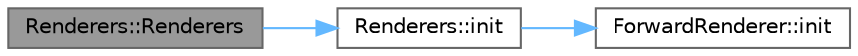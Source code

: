 digraph "Renderers::Renderers"
{
 // LATEX_PDF_SIZE
  bgcolor="transparent";
  edge [fontname=Helvetica,fontsize=10,labelfontname=Helvetica,labelfontsize=10];
  node [fontname=Helvetica,fontsize=10,shape=box,height=0.2,width=0.4];
  rankdir="LR";
  Node1 [id="Node000001",label="Renderers::Renderers",height=0.2,width=0.4,color="gray40", fillcolor="grey60", style="filled", fontcolor="black",tooltip=" "];
  Node1 -> Node2 [id="edge1_Node000001_Node000002",color="steelblue1",style="solid",tooltip=" "];
  Node2 [id="Node000002",label="Renderers::init",height=0.2,width=0.4,color="grey40", fillcolor="white", style="filled",URL="$class_renderers.html#a3cb964fda6f5e0f0783fc85f61a82fb9",tooltip=" "];
  Node2 -> Node3 [id="edge2_Node000002_Node000003",color="steelblue1",style="solid",tooltip=" "];
  Node3 [id="Node000003",label="ForwardRenderer::init",height=0.2,width=0.4,color="grey40", fillcolor="white", style="filled",URL="$class_forward_renderer.html#aee38ea6513aae7ade8e526d45731d497",tooltip=" "];
}

